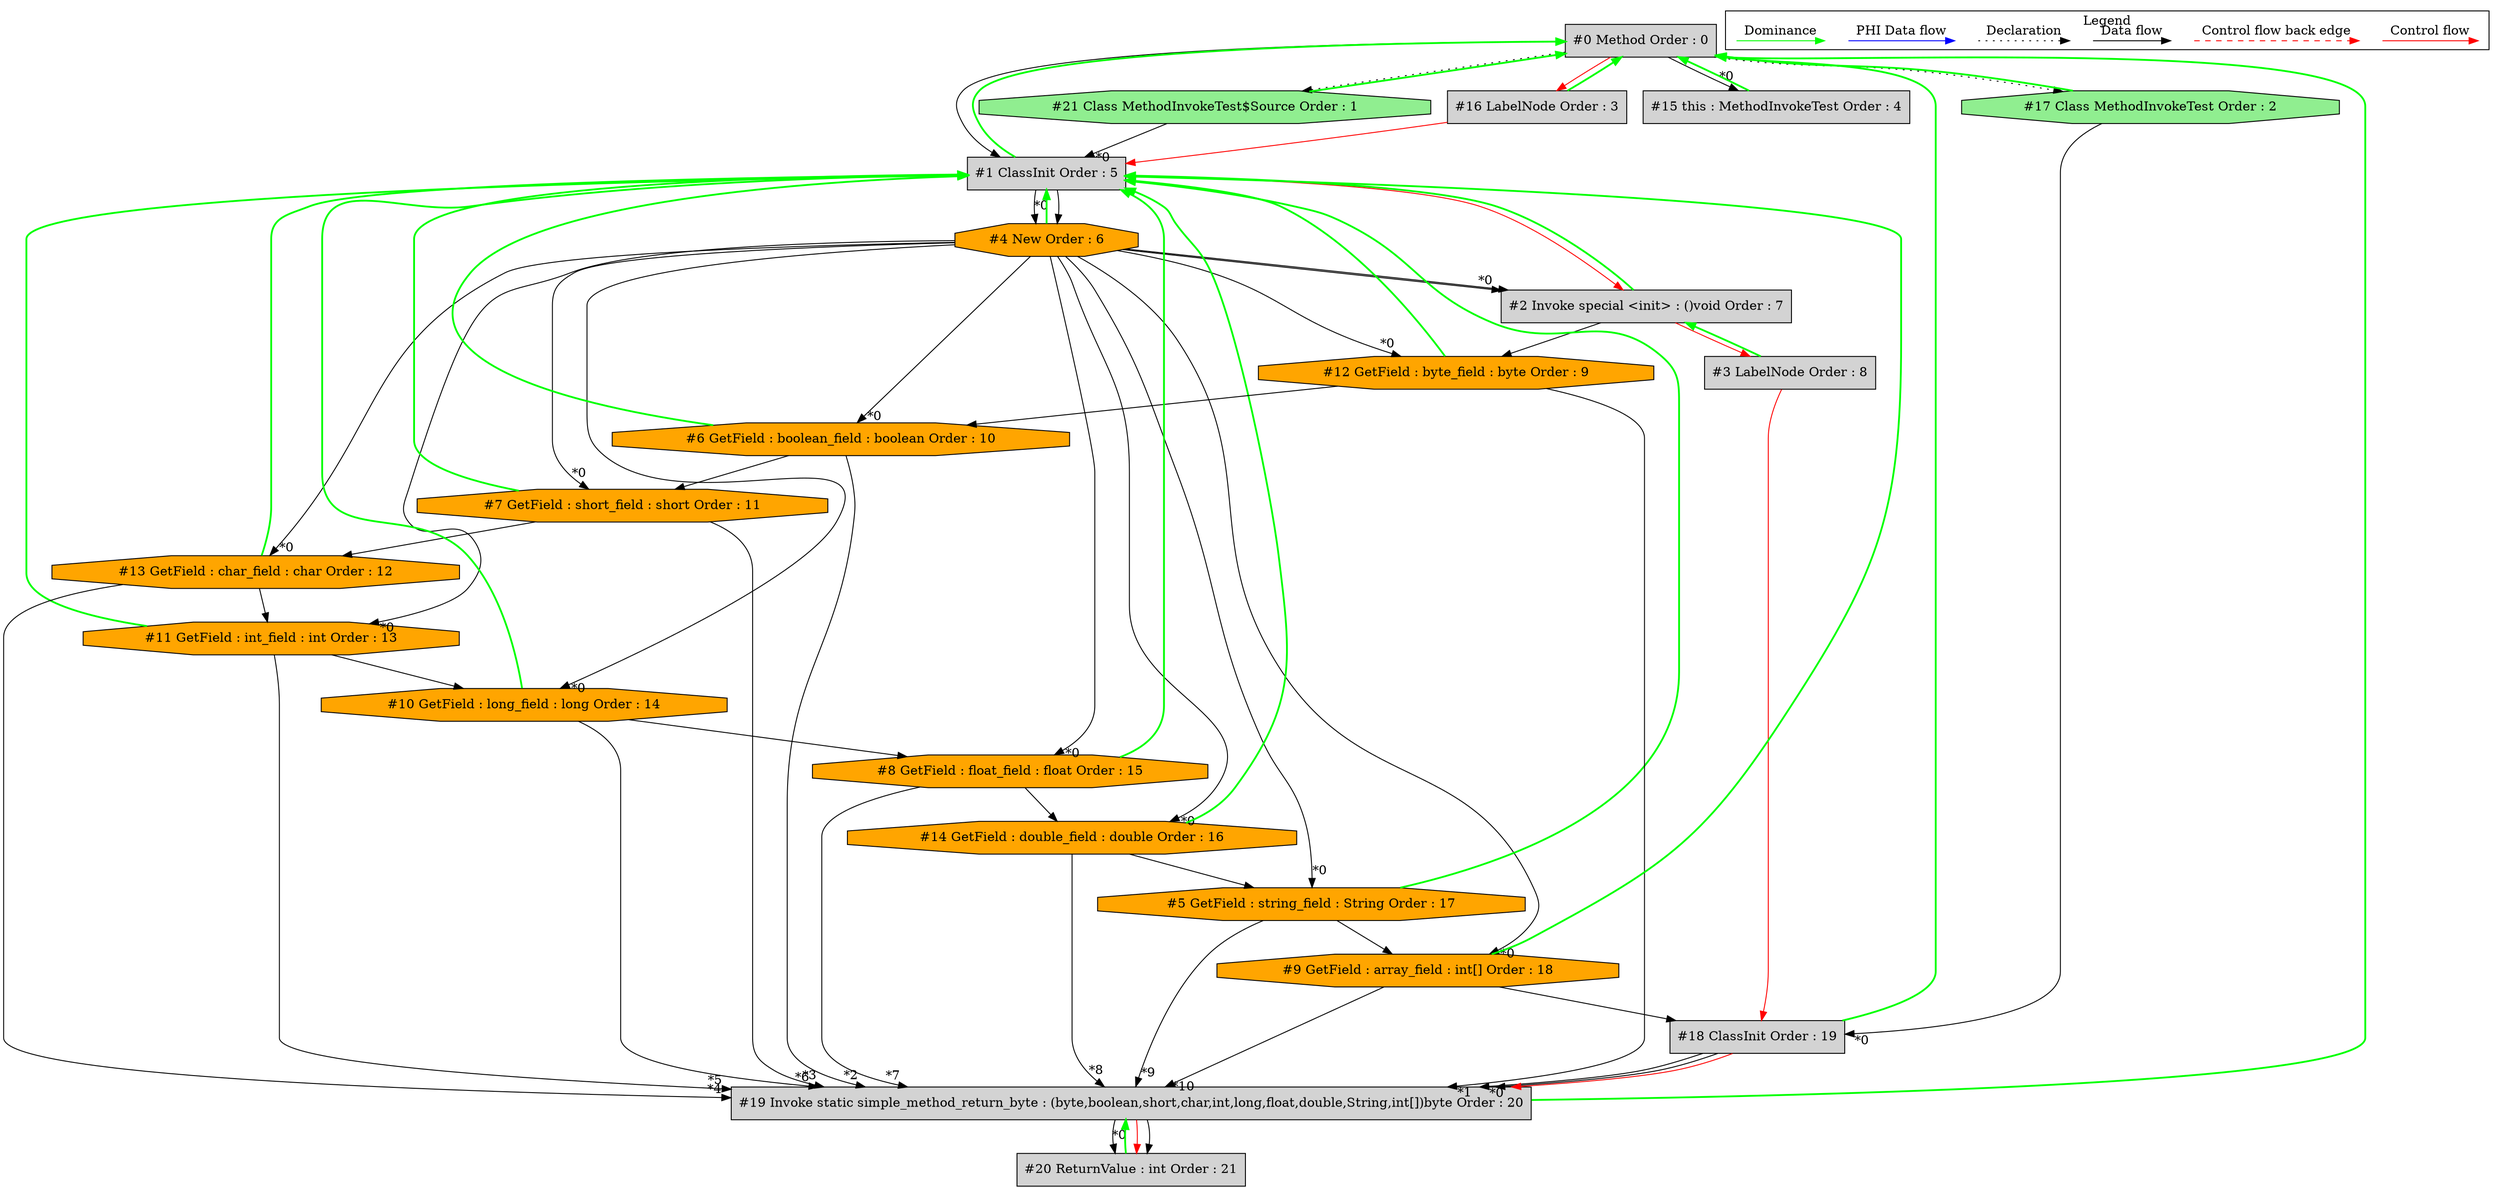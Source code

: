 digraph debugoutput {
 node0[label="#0 Method Order : 0",shape=box, fillcolor=lightgrey, style=filled];
 node1[label="#1 ClassInit Order : 5",shape=box, fillcolor=lightgrey, style=filled];
 node1 -> node0[dir="forward" color="green" penwidth="2"];
 node21 -> node1[headlabel="*0", labeldistance=2];
 node16 -> node1[labeldistance=2, color=red, fontcolor=red];
 node0 -> node1;
 node2[label="#2 Invoke special <init> : ()void Order : 7",shape=box, fillcolor=lightgrey, style=filled];
 node2 -> node1[dir="forward" color="green" penwidth="2"];
 node4 -> node2[headlabel="*0", labeldistance=2];
 node1 -> node2[labeldistance=2, color=red, fontcolor=red];
 node4 -> node2;
 node3[label="#3 LabelNode Order : 8",shape=box, fillcolor=lightgrey, style=filled];
 node3 -> node2[dir="forward" color="green" penwidth="2"];
 node2 -> node3[labeldistance=2, color=red, fontcolor=red];
 node4[label="#4 New Order : 6",shape=octagon, fillcolor=orange, style=filled];
 node4 -> node1[dir="forward" color="green" penwidth="2"];
 node1 -> node4[headlabel="*0", labeldistance=2];
 node1 -> node4;
 node5[label="#5 GetField : string_field : String Order : 17",shape=octagon, fillcolor=orange, style=filled];
 node5 -> node1[dir="forward" color="green" penwidth="2"];
 node4 -> node5[headlabel="*0", labeldistance=2];
 node14 -> node5;
 node6[label="#6 GetField : boolean_field : boolean Order : 10",shape=octagon, fillcolor=orange, style=filled];
 node6 -> node1[dir="forward" color="green" penwidth="2"];
 node4 -> node6[headlabel="*0", labeldistance=2];
 node12 -> node6;
 node7[label="#7 GetField : short_field : short Order : 11",shape=octagon, fillcolor=orange, style=filled];
 node7 -> node1[dir="forward" color="green" penwidth="2"];
 node4 -> node7[headlabel="*0", labeldistance=2];
 node6 -> node7;
 node8[label="#8 GetField : float_field : float Order : 15",shape=octagon, fillcolor=orange, style=filled];
 node8 -> node1[dir="forward" color="green" penwidth="2"];
 node4 -> node8[headlabel="*0", labeldistance=2];
 node10 -> node8;
 node9[label="#9 GetField : array_field : int[] Order : 18",shape=octagon, fillcolor=orange, style=filled];
 node9 -> node1[dir="forward" color="green" penwidth="2"];
 node4 -> node9[headlabel="*0", labeldistance=2];
 node5 -> node9;
 node10[label="#10 GetField : long_field : long Order : 14",shape=octagon, fillcolor=orange, style=filled];
 node10 -> node1[dir="forward" color="green" penwidth="2"];
 node4 -> node10[headlabel="*0", labeldistance=2];
 node11 -> node10;
 node11[label="#11 GetField : int_field : int Order : 13",shape=octagon, fillcolor=orange, style=filled];
 node11 -> node1[dir="forward" color="green" penwidth="2"];
 node4 -> node11[headlabel="*0", labeldistance=2];
 node13 -> node11;
 node12[label="#12 GetField : byte_field : byte Order : 9",shape=octagon, fillcolor=orange, style=filled];
 node12 -> node1[dir="forward" color="green" penwidth="2"];
 node4 -> node12[headlabel="*0", labeldistance=2];
 node2 -> node12;
 node13[label="#13 GetField : char_field : char Order : 12",shape=octagon, fillcolor=orange, style=filled];
 node13 -> node1[dir="forward" color="green" penwidth="2"];
 node4 -> node13[headlabel="*0", labeldistance=2];
 node7 -> node13;
 node14[label="#14 GetField : double_field : double Order : 16",shape=octagon, fillcolor=orange, style=filled];
 node14 -> node1[dir="forward" color="green" penwidth="2"];
 node4 -> node14[headlabel="*0", labeldistance=2];
 node8 -> node14;
 node15[label="#15 this : MethodInvokeTest Order : 4",shape=box, fillcolor=lightgrey, style=filled];
 node15 -> node0[dir="forward" color="green" penwidth="2"];
 node0 -> node15[headlabel="*0", labeldistance=2];
 node16[label="#16 LabelNode Order : 3",shape=box, fillcolor=lightgrey, style=filled];
 node16 -> node0[dir="forward" color="green" penwidth="2"];
 node0 -> node16[labeldistance=2, color=red, fontcolor=red];
 node17[label="#17 Class MethodInvokeTest Order : 2",shape=octagon, fillcolor=lightgreen, style=filled];
 node17 -> node0[dir="forward" color="green" penwidth="2"];
 node0 -> node17[style=dotted];
 node18[label="#18 ClassInit Order : 19",shape=box, fillcolor=lightgrey, style=filled];
 node18 -> node0[dir="forward" color="green" penwidth="2"];
 node17 -> node18[headlabel="*0", labeldistance=2];
 node9 -> node18;
 node3 -> node18[labeldistance=2, color=red, fontcolor=red];
 node19[label="#19 Invoke static simple_method_return_byte : (byte,boolean,short,char,int,long,float,double,String,int[])byte Order : 20",shape=box, fillcolor=lightgrey, style=filled];
 node19 -> node0[dir="forward" color="green" penwidth="2"];
 node18 -> node19[headlabel="*0", labeldistance=2];
 node12 -> node19[headlabel="*1", labeldistance=2];
 node6 -> node19[headlabel="*2", labeldistance=2];
 node7 -> node19[headlabel="*3", labeldistance=2];
 node13 -> node19[headlabel="*4", labeldistance=2];
 node11 -> node19[headlabel="*5", labeldistance=2];
 node10 -> node19[headlabel="*6", labeldistance=2];
 node8 -> node19[headlabel="*7", labeldistance=2];
 node14 -> node19[headlabel="*8", labeldistance=2];
 node5 -> node19[headlabel="*9", labeldistance=2];
 node9 -> node19[headlabel="*10", labeldistance=2];
 node18 -> node19;
 node18 -> node19[labeldistance=2, color=red, fontcolor=red];
 node20[label="#20 ReturnValue : int Order : 21",shape=box, fillcolor=lightgrey, style=filled];
 node20 -> node19[dir="forward" color="green" penwidth="2"];
 node19 -> node20[headlabel="*0", labeldistance=2];
 node19 -> node20[labeldistance=2, color=red, fontcolor=red];
 node19 -> node20;
 node21[label="#21 Class MethodInvokeTest$Source Order : 1",shape=octagon, fillcolor=lightgreen, style=filled];
 node21 -> node0[dir="forward" color="green" penwidth="2"];
 node0 -> node21[style=dotted];
 subgraph cluster_000 {
  label = "Legend";
  node [shape=point]
  {
   rank=same;
   c0 [style = invis];
   c1 [style = invis];
   c2 [style = invis];
   c3 [style = invis];
   d0 [style = invis];
   d1 [style = invis];
   d2 [style = invis];
   d3 [style = invis];
   d4 [style = invis];
   d5 [style = invis];
   d6 [style = invis];
   d7 [style = invis];
  }
  c0 -> c1 [label="Control flow", style=solid, color=red]
  c2 -> c3 [label="Control flow back edge", style=dashed, color=red]
  d0 -> d1 [label="Data flow"]
  d2 -> d3 [label="Declaration", style=dotted]
  d4 -> d5 [label="PHI Data flow", color=blue]
  d6 -> d7 [label="Dominance", color=green]
 }

}
